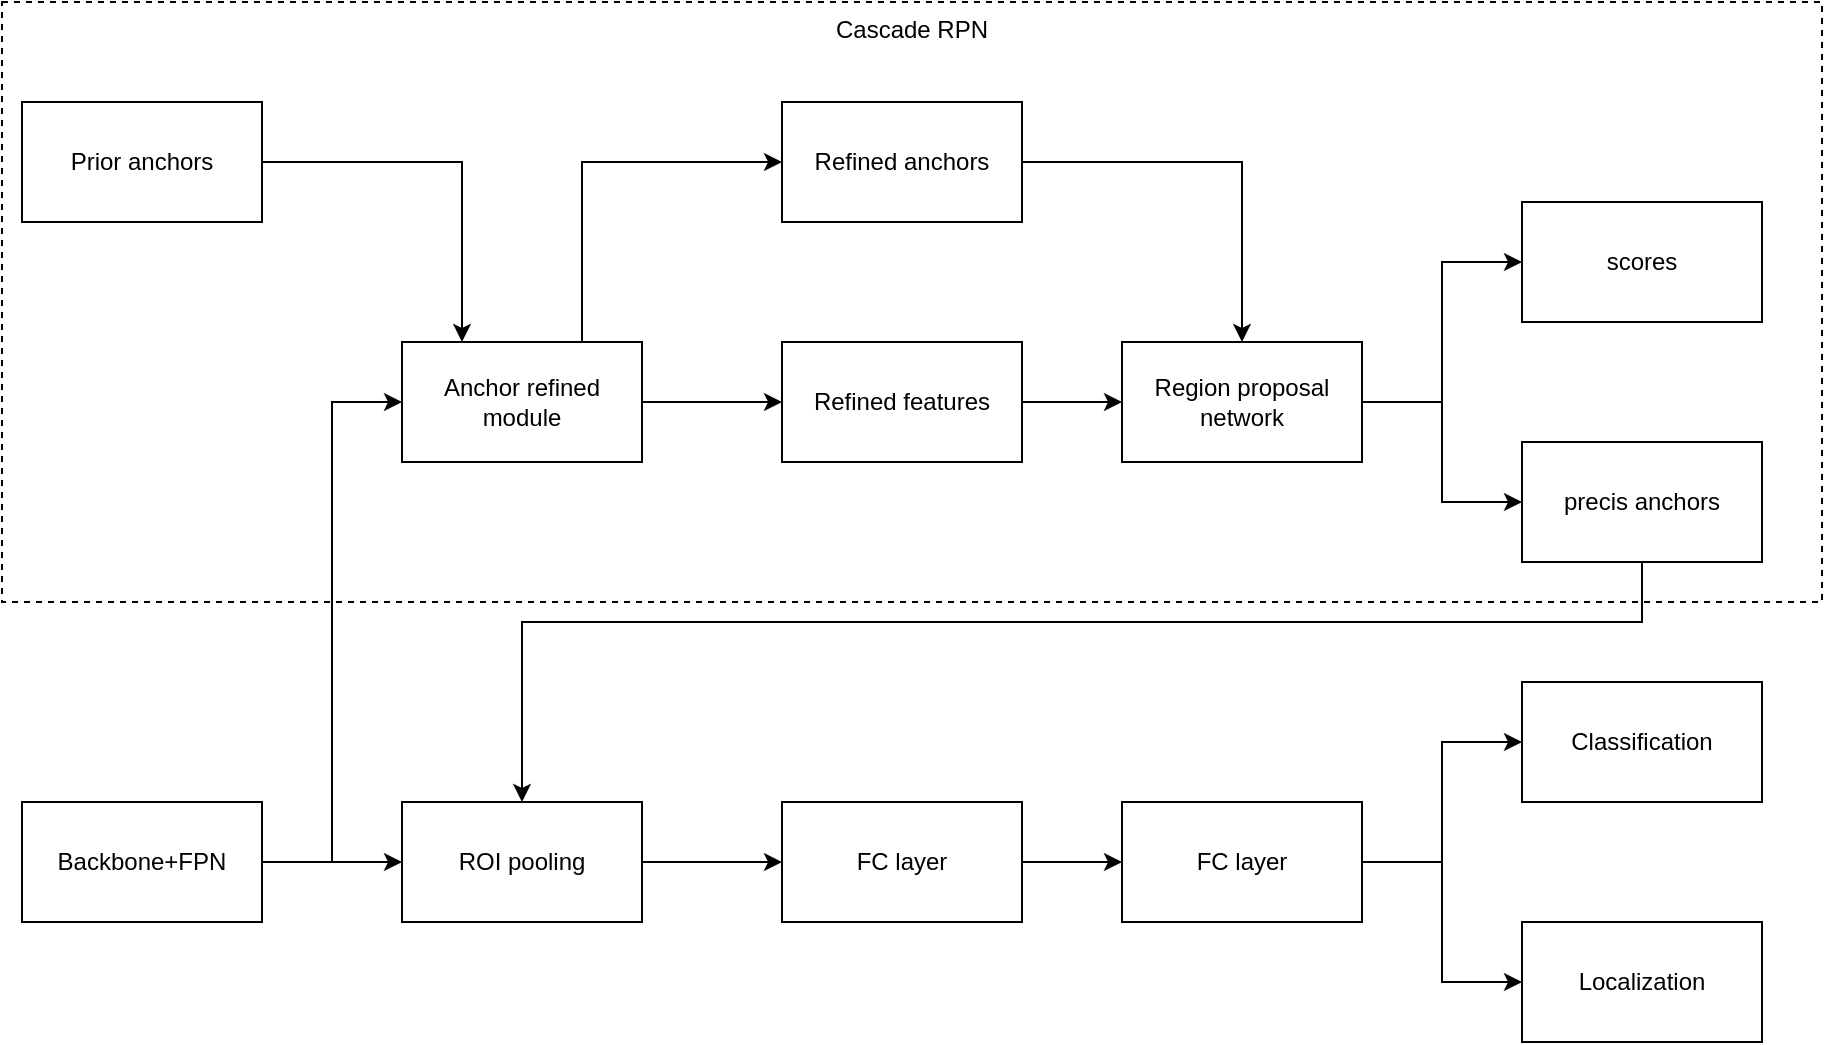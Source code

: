 <mxfile version="11.1.4" type="github"><diagram id="BDdqLwkfVrHng814-Pos" name="Page-1"><mxGraphModel dx="1422" dy="764" grid="1" gridSize="10" guides="1" tooltips="1" connect="1" arrows="1" fold="1" page="1" pageScale="1" pageWidth="500" pageHeight="400" math="0" shadow="0"><root><mxCell id="0"/><mxCell id="1" parent="0"/><mxCell id="cTref6GYx_x5raYQtgH_-2" value="Cascade RPN" style="rounded=0;whiteSpace=wrap;html=1;comic=0;strokeColor=#000000;strokeWidth=1;gradientColor=none;dashed=1;verticalAlign=top;" vertex="1" parent="1"><mxGeometry x="50" y="140" width="910" height="300" as="geometry"/></mxCell><mxCell id="-yAqM7G6WBAk5hmgbFAY-12" style="edgeStyle=orthogonalEdgeStyle;rounded=0;orthogonalLoop=1;jettySize=auto;html=1;entryX=0;entryY=0.5;entryDx=0;entryDy=0;" parent="1" source="sj5vqynBmwTxUtHjSYWn-7" target="-yAqM7G6WBAk5hmgbFAY-10" edge="1"><mxGeometry relative="1" as="geometry"><mxPoint x="780" y="290" as="targetPoint"/></mxGeometry></mxCell><mxCell id="-yAqM7G6WBAk5hmgbFAY-13" style="edgeStyle=orthogonalEdgeStyle;rounded=0;orthogonalLoop=1;jettySize=auto;html=1;entryX=0;entryY=0.5;entryDx=0;entryDy=0;" parent="1" source="sj5vqynBmwTxUtHjSYWn-7" target="-yAqM7G6WBAk5hmgbFAY-11" edge="1"><mxGeometry relative="1" as="geometry"/></mxCell><mxCell id="sj5vqynBmwTxUtHjSYWn-7" value="&lt;span style=&quot;white-space: normal&quot;&gt;Region proposal network&lt;/span&gt;" style="rounded=0;whiteSpace=wrap;html=1;" parent="1" vertex="1"><mxGeometry x="610" y="310" width="120" height="60" as="geometry"/></mxCell><mxCell id="-yAqM7G6WBAk5hmgbFAY-2" style="edgeStyle=orthogonalEdgeStyle;rounded=0;orthogonalLoop=1;jettySize=auto;html=1;entryX=0;entryY=0.5;entryDx=0;entryDy=0;exitX=0.75;exitY=0;exitDx=0;exitDy=0;" parent="1" source="sj5vqynBmwTxUtHjSYWn-8" target="-yAqM7G6WBAk5hmgbFAY-1" edge="1"><mxGeometry relative="1" as="geometry"/></mxCell><mxCell id="-yAqM7G6WBAk5hmgbFAY-7" style="edgeStyle=orthogonalEdgeStyle;rounded=0;orthogonalLoop=1;jettySize=auto;html=1;entryX=0;entryY=0.5;entryDx=0;entryDy=0;" parent="1" source="sj5vqynBmwTxUtHjSYWn-8" target="-yAqM7G6WBAk5hmgbFAY-4" edge="1"><mxGeometry relative="1" as="geometry"/></mxCell><mxCell id="sj5vqynBmwTxUtHjSYWn-8" value="Anchor refined module" style="rounded=0;whiteSpace=wrap;html=1;" parent="1" vertex="1"><mxGeometry x="250" y="310" width="120" height="60" as="geometry"/></mxCell><mxCell id="sj5vqynBmwTxUtHjSYWn-13" style="edgeStyle=orthogonalEdgeStyle;rounded=0;orthogonalLoop=1;jettySize=auto;html=1;entryX=0;entryY=0.5;entryDx=0;entryDy=0;" parent="1" source="sj5vqynBmwTxUtHjSYWn-9" target="sj5vqynBmwTxUtHjSYWn-8" edge="1"><mxGeometry relative="1" as="geometry"/></mxCell><mxCell id="-yAqM7G6WBAk5hmgbFAY-19" style="edgeStyle=orthogonalEdgeStyle;rounded=0;orthogonalLoop=1;jettySize=auto;html=1;entryX=0;entryY=0.5;entryDx=0;entryDy=0;" parent="1" source="sj5vqynBmwTxUtHjSYWn-9" target="-yAqM7G6WBAk5hmgbFAY-14" edge="1"><mxGeometry relative="1" as="geometry"/></mxCell><mxCell id="sj5vqynBmwTxUtHjSYWn-9" value="Backbone+FPN" style="rounded=0;whiteSpace=wrap;html=1;" parent="1" vertex="1"><mxGeometry x="60" y="540" width="120" height="60" as="geometry"/></mxCell><mxCell id="sj5vqynBmwTxUtHjSYWn-12" style="edgeStyle=orthogonalEdgeStyle;rounded=0;orthogonalLoop=1;jettySize=auto;html=1;entryX=0.25;entryY=0;entryDx=0;entryDy=0;" parent="1" source="sj5vqynBmwTxUtHjSYWn-10" target="sj5vqynBmwTxUtHjSYWn-8" edge="1"><mxGeometry relative="1" as="geometry"/></mxCell><mxCell id="sj5vqynBmwTxUtHjSYWn-10" value="Prior anchors" style="rounded=0;whiteSpace=wrap;html=1;" parent="1" vertex="1"><mxGeometry x="60" y="190" width="120" height="60" as="geometry"/></mxCell><mxCell id="-yAqM7G6WBAk5hmgbFAY-9" style="edgeStyle=orthogonalEdgeStyle;rounded=0;orthogonalLoop=1;jettySize=auto;html=1;entryX=0.5;entryY=0;entryDx=0;entryDy=0;" parent="1" source="-yAqM7G6WBAk5hmgbFAY-1" target="sj5vqynBmwTxUtHjSYWn-7" edge="1"><mxGeometry relative="1" as="geometry"/></mxCell><mxCell id="-yAqM7G6WBAk5hmgbFAY-1" value="Refined anchors" style="rounded=0;whiteSpace=wrap;html=1;" parent="1" vertex="1"><mxGeometry x="440" y="190" width="120" height="60" as="geometry"/></mxCell><mxCell id="-yAqM7G6WBAk5hmgbFAY-8" style="edgeStyle=orthogonalEdgeStyle;rounded=0;orthogonalLoop=1;jettySize=auto;html=1;entryX=0;entryY=0.5;entryDx=0;entryDy=0;" parent="1" source="-yAqM7G6WBAk5hmgbFAY-4" target="sj5vqynBmwTxUtHjSYWn-7" edge="1"><mxGeometry relative="1" as="geometry"/></mxCell><mxCell id="-yAqM7G6WBAk5hmgbFAY-4" value="Refined features" style="rounded=0;whiteSpace=wrap;html=1;" parent="1" vertex="1"><mxGeometry x="440" y="310" width="120" height="60" as="geometry"/></mxCell><mxCell id="-yAqM7G6WBAk5hmgbFAY-10" value="scores" style="rounded=0;whiteSpace=wrap;html=1;" parent="1" vertex="1"><mxGeometry x="810" y="240" width="120" height="60" as="geometry"/></mxCell><mxCell id="-yAqM7G6WBAk5hmgbFAY-17" style="edgeStyle=orthogonalEdgeStyle;rounded=0;orthogonalLoop=1;jettySize=auto;html=1;exitX=0.5;exitY=1;exitDx=0;exitDy=0;" parent="1" source="-yAqM7G6WBAk5hmgbFAY-11" target="-yAqM7G6WBAk5hmgbFAY-14" edge="1"><mxGeometry relative="1" as="geometry"><Array as="points"><mxPoint x="870" y="450"/><mxPoint x="310" y="450"/></Array></mxGeometry></mxCell><mxCell id="-yAqM7G6WBAk5hmgbFAY-11" value="precis anchors" style="rounded=0;whiteSpace=wrap;html=1;" parent="1" vertex="1"><mxGeometry x="810" y="360" width="120" height="60" as="geometry"/></mxCell><mxCell id="-yAqM7G6WBAk5hmgbFAY-22" style="edgeStyle=orthogonalEdgeStyle;rounded=0;orthogonalLoop=1;jettySize=auto;html=1;entryX=0;entryY=0.5;entryDx=0;entryDy=0;" parent="1" source="-yAqM7G6WBAk5hmgbFAY-14" target="-yAqM7G6WBAk5hmgbFAY-20" edge="1"><mxGeometry relative="1" as="geometry"/></mxCell><mxCell id="-yAqM7G6WBAk5hmgbFAY-14" value="ROI pooling" style="rounded=0;whiteSpace=wrap;html=1;" parent="1" vertex="1"><mxGeometry x="250" y="540" width="120" height="60" as="geometry"/></mxCell><mxCell id="-yAqM7G6WBAk5hmgbFAY-23" style="edgeStyle=orthogonalEdgeStyle;rounded=0;orthogonalLoop=1;jettySize=auto;html=1;entryX=0;entryY=0.5;entryDx=0;entryDy=0;" parent="1" source="-yAqM7G6WBAk5hmgbFAY-20" target="-yAqM7G6WBAk5hmgbFAY-21" edge="1"><mxGeometry relative="1" as="geometry"/></mxCell><mxCell id="-yAqM7G6WBAk5hmgbFAY-20" value="FC layer" style="rounded=0;whiteSpace=wrap;html=1;" parent="1" vertex="1"><mxGeometry x="440" y="540" width="120" height="60" as="geometry"/></mxCell><mxCell id="-yAqM7G6WBAk5hmgbFAY-26" style="edgeStyle=orthogonalEdgeStyle;rounded=0;orthogonalLoop=1;jettySize=auto;html=1;entryX=0;entryY=0.5;entryDx=0;entryDy=0;" parent="1" source="-yAqM7G6WBAk5hmgbFAY-21" target="-yAqM7G6WBAk5hmgbFAY-24" edge="1"><mxGeometry relative="1" as="geometry"/></mxCell><mxCell id="-yAqM7G6WBAk5hmgbFAY-27" style="edgeStyle=orthogonalEdgeStyle;rounded=0;orthogonalLoop=1;jettySize=auto;html=1;entryX=0;entryY=0.5;entryDx=0;entryDy=0;" parent="1" source="-yAqM7G6WBAk5hmgbFAY-21" target="-yAqM7G6WBAk5hmgbFAY-25" edge="1"><mxGeometry relative="1" as="geometry"/></mxCell><mxCell id="-yAqM7G6WBAk5hmgbFAY-21" value="FC layer" style="rounded=0;whiteSpace=wrap;html=1;" parent="1" vertex="1"><mxGeometry x="610" y="540" width="120" height="60" as="geometry"/></mxCell><mxCell id="-yAqM7G6WBAk5hmgbFAY-24" value="Classification" style="rounded=0;whiteSpace=wrap;html=1;" parent="1" vertex="1"><mxGeometry x="810" y="480" width="120" height="60" as="geometry"/></mxCell><mxCell id="-yAqM7G6WBAk5hmgbFAY-25" value="Localization" style="rounded=0;whiteSpace=wrap;html=1;" parent="1" vertex="1"><mxGeometry x="810" y="600" width="120" height="60" as="geometry"/></mxCell></root></mxGraphModel></diagram></mxfile>
